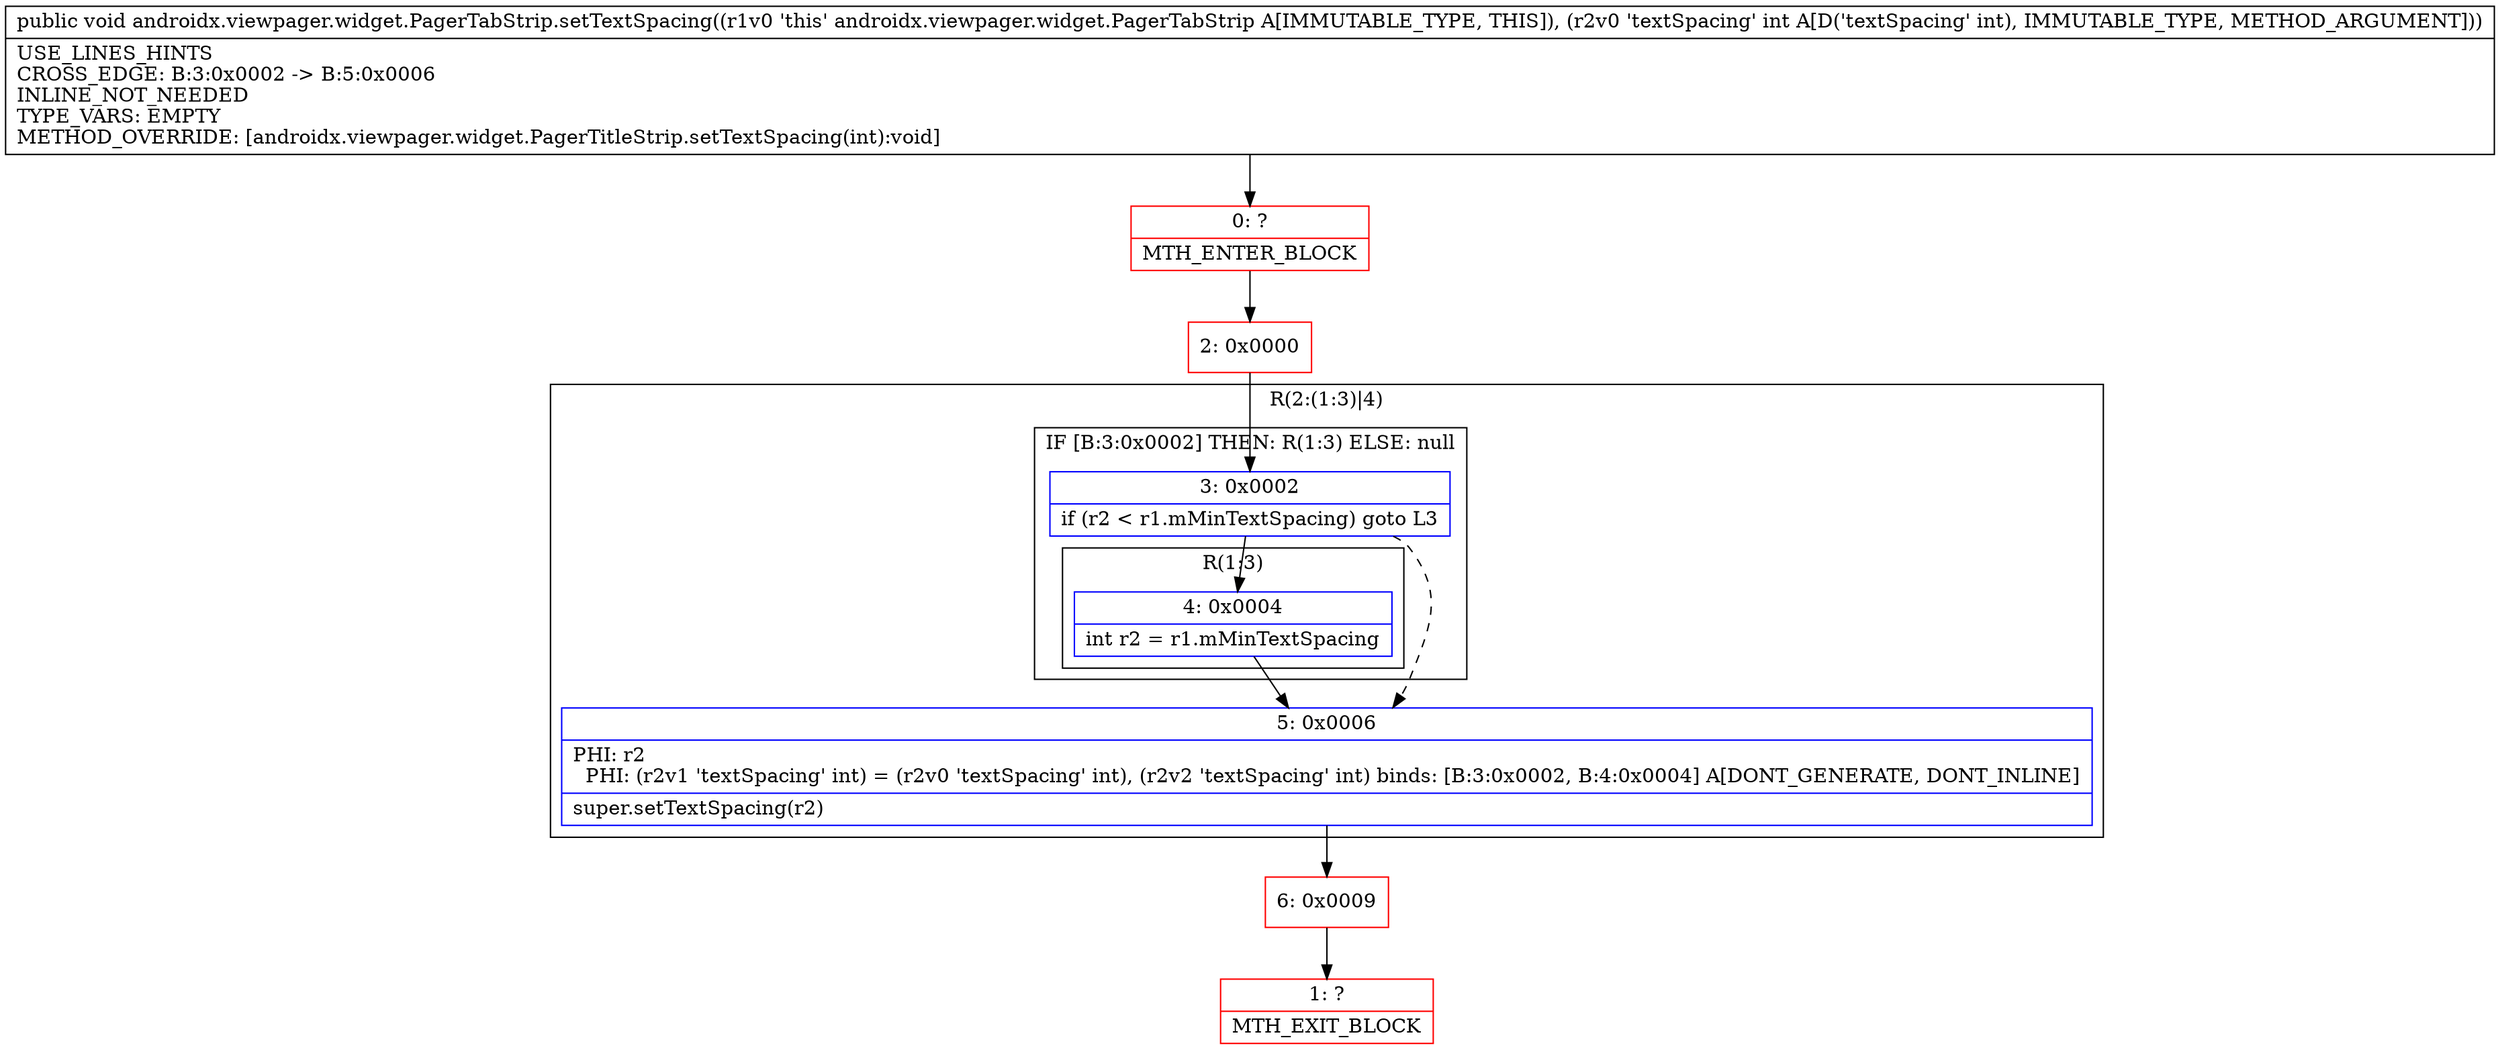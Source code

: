 digraph "CFG forandroidx.viewpager.widget.PagerTabStrip.setTextSpacing(I)V" {
subgraph cluster_Region_2112598586 {
label = "R(2:(1:3)|4)";
node [shape=record,color=blue];
subgraph cluster_IfRegion_147248264 {
label = "IF [B:3:0x0002] THEN: R(1:3) ELSE: null";
node [shape=record,color=blue];
Node_3 [shape=record,label="{3\:\ 0x0002|if (r2 \< r1.mMinTextSpacing) goto L3\l}"];
subgraph cluster_Region_1298748883 {
label = "R(1:3)";
node [shape=record,color=blue];
Node_4 [shape=record,label="{4\:\ 0x0004|int r2 = r1.mMinTextSpacing\l}"];
}
}
Node_5 [shape=record,label="{5\:\ 0x0006|PHI: r2 \l  PHI: (r2v1 'textSpacing' int) = (r2v0 'textSpacing' int), (r2v2 'textSpacing' int) binds: [B:3:0x0002, B:4:0x0004] A[DONT_GENERATE, DONT_INLINE]\l|super.setTextSpacing(r2)\l}"];
}
Node_0 [shape=record,color=red,label="{0\:\ ?|MTH_ENTER_BLOCK\l}"];
Node_2 [shape=record,color=red,label="{2\:\ 0x0000}"];
Node_6 [shape=record,color=red,label="{6\:\ 0x0009}"];
Node_1 [shape=record,color=red,label="{1\:\ ?|MTH_EXIT_BLOCK\l}"];
MethodNode[shape=record,label="{public void androidx.viewpager.widget.PagerTabStrip.setTextSpacing((r1v0 'this' androidx.viewpager.widget.PagerTabStrip A[IMMUTABLE_TYPE, THIS]), (r2v0 'textSpacing' int A[D('textSpacing' int), IMMUTABLE_TYPE, METHOD_ARGUMENT]))  | USE_LINES_HINTS\lCROSS_EDGE: B:3:0x0002 \-\> B:5:0x0006\lINLINE_NOT_NEEDED\lTYPE_VARS: EMPTY\lMETHOD_OVERRIDE: [androidx.viewpager.widget.PagerTitleStrip.setTextSpacing(int):void]\l}"];
MethodNode -> Node_0;Node_3 -> Node_4;
Node_3 -> Node_5[style=dashed];
Node_4 -> Node_5;
Node_5 -> Node_6;
Node_0 -> Node_2;
Node_2 -> Node_3;
Node_6 -> Node_1;
}


